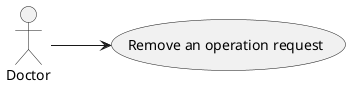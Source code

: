 ﻿@startuml
left to right direction

actor "Doctor" as user
usecase "Remove an operation request" as goal

user --> goal

@enduml
